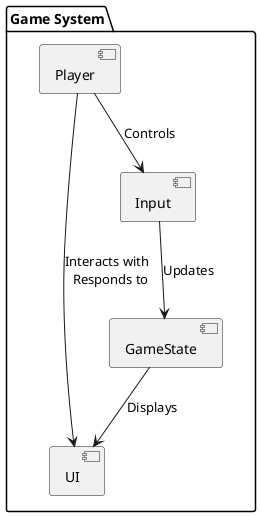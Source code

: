 @startuml

package "Game System" {
    [Player] 
    [UI]
    [GameState]
    [Input]

    [Player] --> [UI] : Interacts with \n Responds to
    [Input] --> [GameState] : Updates
    [GameState] --> [UI] : Displays
    [Player] --> [Input] : Controls
}

@enduml

